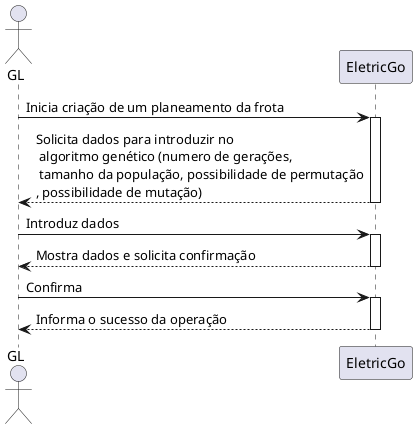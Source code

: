 @startuml
actor GL
GL -> EletricGo: Inicia criação de um planeamento da frota
activate EletricGo
EletricGo --> GL : Solicita dados para introduzir no \n algoritmo genético (numero de gerações,\n tamanho da população, possibilidade de permutação\n, possibilidade de mutação)
deactivate

GL -> EletricGo: Introduz dados
activate EletricGo
EletricGo --> GL : Mostra dados e solicita confirmação
deactivate

GL -> EletricGo: Confirma
activate EletricGo
EletricGo --> GL : Informa o sucesso da operação
deactivate EletricGo
@enduml